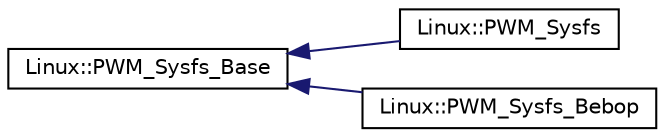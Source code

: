 digraph "Graphical Class Hierarchy"
{
 // INTERACTIVE_SVG=YES
  edge [fontname="Helvetica",fontsize="10",labelfontname="Helvetica",labelfontsize="10"];
  node [fontname="Helvetica",fontsize="10",shape=record];
  rankdir="LR";
  Node1 [label="Linux::PWM_Sysfs_Base",height=0.2,width=0.4,color="black", fillcolor="white", style="filled",URL="$classLinux_1_1PWM__Sysfs__Base.html"];
  Node1 -> Node2 [dir="back",color="midnightblue",fontsize="10",style="solid",fontname="Helvetica"];
  Node2 [label="Linux::PWM_Sysfs",height=0.2,width=0.4,color="black", fillcolor="white", style="filled",URL="$classLinux_1_1PWM__Sysfs.html"];
  Node1 -> Node3 [dir="back",color="midnightblue",fontsize="10",style="solid",fontname="Helvetica"];
  Node3 [label="Linux::PWM_Sysfs_Bebop",height=0.2,width=0.4,color="black", fillcolor="white", style="filled",URL="$classLinux_1_1PWM__Sysfs__Bebop.html"];
}
